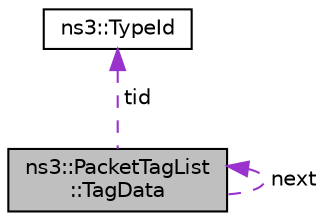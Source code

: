 digraph "ns3::PacketTagList::TagData"
{
 // LATEX_PDF_SIZE
  edge [fontname="Helvetica",fontsize="10",labelfontname="Helvetica",labelfontsize="10"];
  node [fontname="Helvetica",fontsize="10",shape=record];
  Node1 [label="ns3::PacketTagList\l::TagData",height=0.2,width=0.4,color="black", fillcolor="grey75", style="filled", fontcolor="black",tooltip="Tree node for sharing serialized tags."];
  Node1 -> Node1 [dir="back",color="darkorchid3",fontsize="10",style="dashed",label=" next" ,fontname="Helvetica"];
  Node2 -> Node1 [dir="back",color="darkorchid3",fontsize="10",style="dashed",label=" tid" ,fontname="Helvetica"];
  Node2 [label="ns3::TypeId",height=0.2,width=0.4,color="black", fillcolor="white", style="filled",URL="$classns3_1_1_type_id.html",tooltip="a unique identifier for an interface."];
}
